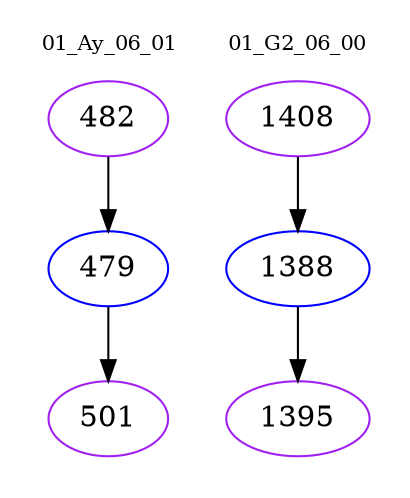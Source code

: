 digraph{
subgraph cluster_0 {
color = white
label = "01_Ay_06_01";
fontsize=10;
T0_482 [label="482", color="purple"]
T0_482 -> T0_479 [color="black"]
T0_479 [label="479", color="blue"]
T0_479 -> T0_501 [color="black"]
T0_501 [label="501", color="purple"]
}
subgraph cluster_1 {
color = white
label = "01_G2_06_00";
fontsize=10;
T1_1408 [label="1408", color="purple"]
T1_1408 -> T1_1388 [color="black"]
T1_1388 [label="1388", color="blue"]
T1_1388 -> T1_1395 [color="black"]
T1_1395 [label="1395", color="purple"]
}
}
